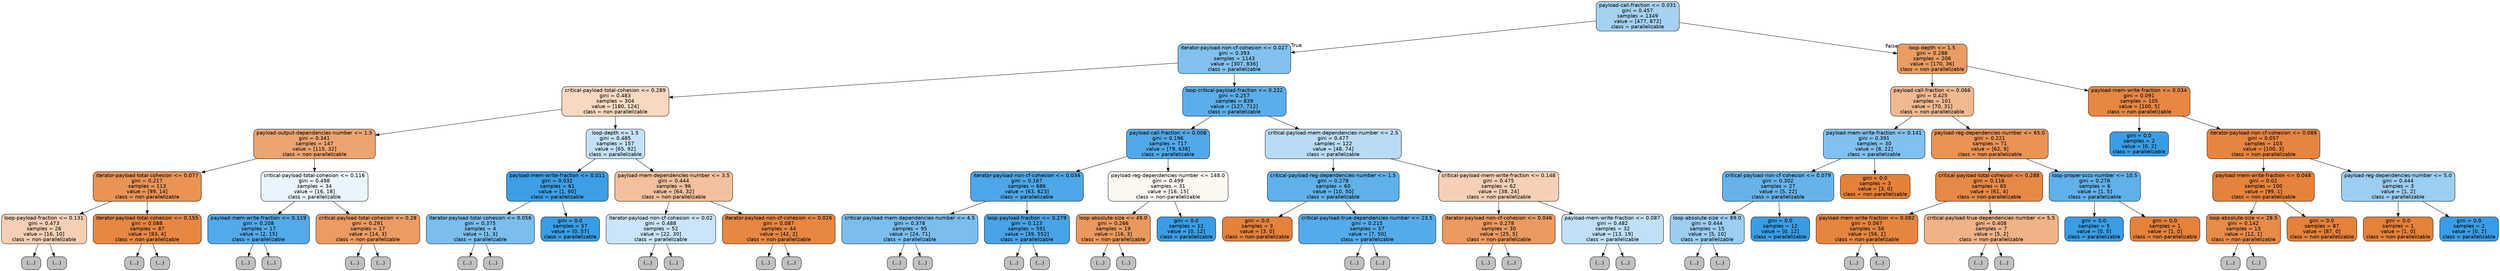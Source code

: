 digraph Tree {
node [shape=box, style="filled, rounded", color="black", fontname=helvetica] ;
edge [fontname=helvetica] ;
0 [label="payload-call-fraction <= 0.031\ngini = 0.457\nsamples = 1349\nvalue = [477, 872]\nclass = parallelizable", fillcolor="#399de574"] ;
1 [label="iterator-payload-non-cf-cohesion <= 0.027\ngini = 0.393\nsamples = 1143\nvalue = [307, 836]\nclass = parallelizable", fillcolor="#399de5a1"] ;
0 -> 1 [labeldistance=2.5, labelangle=45, headlabel="True"] ;
2 [label="critical-payload-total-cohesion <= 0.289\ngini = 0.483\nsamples = 304\nvalue = [180, 124]\nclass = non-parallelizable", fillcolor="#e581394f"] ;
1 -> 2 ;
3 [label="payload-output-dependencies-number <= 1.5\ngini = 0.341\nsamples = 147\nvalue = [115, 32]\nclass = non-parallelizable", fillcolor="#e58139b8"] ;
2 -> 3 ;
4 [label="iterator-payload-total-cohesion <= 0.077\ngini = 0.217\nsamples = 113\nvalue = [99, 14]\nclass = non-parallelizable", fillcolor="#e58139db"] ;
3 -> 4 ;
5 [label="loop-payload-fraction <= 0.131\ngini = 0.473\nsamples = 26\nvalue = [16, 10]\nclass = non-parallelizable", fillcolor="#e5813960"] ;
4 -> 5 ;
6 [label="(...)", fillcolor="#C0C0C0"] ;
5 -> 6 ;
13 [label="(...)", fillcolor="#C0C0C0"] ;
5 -> 13 ;
18 [label="iterator-payload-total-cohesion <= 0.155\ngini = 0.088\nsamples = 87\nvalue = [83, 4]\nclass = non-parallelizable", fillcolor="#e58139f3"] ;
4 -> 18 ;
19 [label="(...)", fillcolor="#C0C0C0"] ;
18 -> 19 ;
24 [label="(...)", fillcolor="#C0C0C0"] ;
18 -> 24 ;
29 [label="critical-payload-total-cohesion <= 0.116\ngini = 0.498\nsamples = 34\nvalue = [16, 18]\nclass = parallelizable", fillcolor="#399de51c"] ;
3 -> 29 ;
30 [label="payload-mem-write-fraction <= 0.119\ngini = 0.208\nsamples = 17\nvalue = [2, 15]\nclass = parallelizable", fillcolor="#399de5dd"] ;
29 -> 30 ;
31 [label="(...)", fillcolor="#C0C0C0"] ;
30 -> 31 ;
32 [label="(...)", fillcolor="#C0C0C0"] ;
30 -> 32 ;
35 [label="critical-payload-total-cohesion <= 0.28\ngini = 0.291\nsamples = 17\nvalue = [14, 3]\nclass = non-parallelizable", fillcolor="#e58139c8"] ;
29 -> 35 ;
36 [label="(...)", fillcolor="#C0C0C0"] ;
35 -> 36 ;
39 [label="(...)", fillcolor="#C0C0C0"] ;
35 -> 39 ;
42 [label="loop-depth <= 1.5\ngini = 0.485\nsamples = 157\nvalue = [65, 92]\nclass = parallelizable", fillcolor="#399de54b"] ;
2 -> 42 ;
43 [label="payload-mem-write-fraction <= 0.011\ngini = 0.032\nsamples = 61\nvalue = [1, 60]\nclass = parallelizable", fillcolor="#399de5fb"] ;
42 -> 43 ;
44 [label="iterator-payload-total-cohesion <= 0.056\ngini = 0.375\nsamples = 4\nvalue = [1, 3]\nclass = parallelizable", fillcolor="#399de5aa"] ;
43 -> 44 ;
45 [label="(...)", fillcolor="#C0C0C0"] ;
44 -> 45 ;
46 [label="(...)", fillcolor="#C0C0C0"] ;
44 -> 46 ;
47 [label="gini = 0.0\nsamples = 57\nvalue = [0, 57]\nclass = parallelizable", fillcolor="#399de5ff"] ;
43 -> 47 ;
48 [label="payload-mem-dependencies-number <= 3.5\ngini = 0.444\nsamples = 96\nvalue = [64, 32]\nclass = non-parallelizable", fillcolor="#e581397f"] ;
42 -> 48 ;
49 [label="iterator-payload-non-cf-cohesion <= 0.02\ngini = 0.488\nsamples = 52\nvalue = [22, 30]\nclass = parallelizable", fillcolor="#399de544"] ;
48 -> 49 ;
50 [label="(...)", fillcolor="#C0C0C0"] ;
49 -> 50 ;
59 [label="(...)", fillcolor="#C0C0C0"] ;
49 -> 59 ;
70 [label="iterator-payload-non-cf-cohesion <= 0.026\ngini = 0.087\nsamples = 44\nvalue = [42, 2]\nclass = non-parallelizable", fillcolor="#e58139f3"] ;
48 -> 70 ;
71 [label="(...)", fillcolor="#C0C0C0"] ;
70 -> 71 ;
76 [label="(...)", fillcolor="#C0C0C0"] ;
70 -> 76 ;
77 [label="loop-critical-payload-fraction <= 0.222\ngini = 0.257\nsamples = 839\nvalue = [127, 712]\nclass = parallelizable", fillcolor="#399de5d2"] ;
1 -> 77 ;
78 [label="payload-call-fraction <= 0.008\ngini = 0.196\nsamples = 717\nvalue = [79, 638]\nclass = parallelizable", fillcolor="#399de5df"] ;
77 -> 78 ;
79 [label="iterator-payload-non-cf-cohesion <= 0.034\ngini = 0.167\nsamples = 686\nvalue = [63, 623]\nclass = parallelizable", fillcolor="#399de5e5"] ;
78 -> 79 ;
80 [label="critical-payload-mem-dependencies-number <= 4.5\ngini = 0.378\nsamples = 95\nvalue = [24, 71]\nclass = parallelizable", fillcolor="#399de5a9"] ;
79 -> 80 ;
81 [label="(...)", fillcolor="#C0C0C0"] ;
80 -> 81 ;
100 [label="(...)", fillcolor="#C0C0C0"] ;
80 -> 100 ;
103 [label="loop-payload-fraction <= 0.279\ngini = 0.123\nsamples = 591\nvalue = [39, 552]\nclass = parallelizable", fillcolor="#399de5ed"] ;
79 -> 103 ;
104 [label="(...)", fillcolor="#C0C0C0"] ;
103 -> 104 ;
105 [label="(...)", fillcolor="#C0C0C0"] ;
103 -> 105 ;
182 [label="payload-reg-dependencies-number <= 148.0\ngini = 0.499\nsamples = 31\nvalue = [16, 15]\nclass = non-parallelizable", fillcolor="#e5813910"] ;
78 -> 182 ;
183 [label="loop-absolute-size <= 49.0\ngini = 0.266\nsamples = 19\nvalue = [16, 3]\nclass = non-parallelizable", fillcolor="#e58139cf"] ;
182 -> 183 ;
184 [label="(...)", fillcolor="#C0C0C0"] ;
183 -> 184 ;
187 [label="(...)", fillcolor="#C0C0C0"] ;
183 -> 187 ;
188 [label="gini = 0.0\nsamples = 12\nvalue = [0, 12]\nclass = parallelizable", fillcolor="#399de5ff"] ;
182 -> 188 ;
189 [label="critical-payload-mem-dependencies-number <= 2.5\ngini = 0.477\nsamples = 122\nvalue = [48, 74]\nclass = parallelizable", fillcolor="#399de55a"] ;
77 -> 189 ;
190 [label="critical-payload-reg-dependencies-number <= 1.5\ngini = 0.278\nsamples = 60\nvalue = [10, 50]\nclass = parallelizable", fillcolor="#399de5cc"] ;
189 -> 190 ;
191 [label="gini = 0.0\nsamples = 3\nvalue = [3, 0]\nclass = non-parallelizable", fillcolor="#e58139ff"] ;
190 -> 191 ;
192 [label="critical-payload-true-dependencies-number <= 23.5\ngini = 0.215\nsamples = 57\nvalue = [7, 50]\nclass = parallelizable", fillcolor="#399de5db"] ;
190 -> 192 ;
193 [label="(...)", fillcolor="#C0C0C0"] ;
192 -> 193 ;
208 [label="(...)", fillcolor="#C0C0C0"] ;
192 -> 208 ;
209 [label="critical-payload-mem-write-fraction <= 0.148\ngini = 0.475\nsamples = 62\nvalue = [38, 24]\nclass = non-parallelizable", fillcolor="#e581395e"] ;
189 -> 209 ;
210 [label="iterator-payload-non-cf-cohesion <= 0.046\ngini = 0.278\nsamples = 30\nvalue = [25, 5]\nclass = non-parallelizable", fillcolor="#e58139cc"] ;
209 -> 210 ;
211 [label="(...)", fillcolor="#C0C0C0"] ;
210 -> 211 ;
212 [label="(...)", fillcolor="#C0C0C0"] ;
210 -> 212 ;
219 [label="payload-mem-write-fraction <= 0.087\ngini = 0.482\nsamples = 32\nvalue = [13, 19]\nclass = parallelizable", fillcolor="#399de551"] ;
209 -> 219 ;
220 [label="(...)", fillcolor="#C0C0C0"] ;
219 -> 220 ;
231 [label="(...)", fillcolor="#C0C0C0"] ;
219 -> 231 ;
232 [label="loop-depth <= 1.5\ngini = 0.288\nsamples = 206\nvalue = [170, 36]\nclass = non-parallelizable", fillcolor="#e58139c9"] ;
0 -> 232 [labeldistance=2.5, labelangle=-45, headlabel="False"] ;
233 [label="payload-call-fraction <= 0.066\ngini = 0.425\nsamples = 101\nvalue = [70, 31]\nclass = non-parallelizable", fillcolor="#e581398e"] ;
232 -> 233 ;
234 [label="payload-mem-write-fraction <= 0.141\ngini = 0.391\nsamples = 30\nvalue = [8, 22]\nclass = parallelizable", fillcolor="#399de5a2"] ;
233 -> 234 ;
235 [label="critical-payload-non-cf-cohesion <= 0.079\ngini = 0.302\nsamples = 27\nvalue = [5, 22]\nclass = parallelizable", fillcolor="#399de5c5"] ;
234 -> 235 ;
236 [label="loop-absolute-size <= 89.0\ngini = 0.444\nsamples = 15\nvalue = [5, 10]\nclass = parallelizable", fillcolor="#399de57f"] ;
235 -> 236 ;
237 [label="(...)", fillcolor="#C0C0C0"] ;
236 -> 237 ;
242 [label="(...)", fillcolor="#C0C0C0"] ;
236 -> 242 ;
243 [label="gini = 0.0\nsamples = 12\nvalue = [0, 12]\nclass = parallelizable", fillcolor="#399de5ff"] ;
235 -> 243 ;
244 [label="gini = 0.0\nsamples = 3\nvalue = [3, 0]\nclass = non-parallelizable", fillcolor="#e58139ff"] ;
234 -> 244 ;
245 [label="payload-reg-dependencies-number <= 65.0\ngini = 0.221\nsamples = 71\nvalue = [62, 9]\nclass = non-parallelizable", fillcolor="#e58139da"] ;
233 -> 245 ;
246 [label="critical-payload-total-cohesion <= 0.288\ngini = 0.116\nsamples = 65\nvalue = [61, 4]\nclass = non-parallelizable", fillcolor="#e58139ee"] ;
245 -> 246 ;
247 [label="payload-mem-write-fraction <= 0.082\ngini = 0.067\nsamples = 58\nvalue = [56, 2]\nclass = non-parallelizable", fillcolor="#e58139f6"] ;
246 -> 247 ;
248 [label="(...)", fillcolor="#C0C0C0"] ;
247 -> 248 ;
251 [label="(...)", fillcolor="#C0C0C0"] ;
247 -> 251 ;
256 [label="critical-payload-true-dependencies-number <= 5.5\ngini = 0.408\nsamples = 7\nvalue = [5, 2]\nclass = non-parallelizable", fillcolor="#e5813999"] ;
246 -> 256 ;
257 [label="(...)", fillcolor="#C0C0C0"] ;
256 -> 257 ;
258 [label="(...)", fillcolor="#C0C0C0"] ;
256 -> 258 ;
259 [label="loop-proper-sccs-number <= 10.5\ngini = 0.278\nsamples = 6\nvalue = [1, 5]\nclass = parallelizable", fillcolor="#399de5cc"] ;
245 -> 259 ;
260 [label="gini = 0.0\nsamples = 5\nvalue = [0, 5]\nclass = parallelizable", fillcolor="#399de5ff"] ;
259 -> 260 ;
261 [label="gini = 0.0\nsamples = 1\nvalue = [1, 0]\nclass = non-parallelizable", fillcolor="#e58139ff"] ;
259 -> 261 ;
262 [label="payload-mem-write-fraction <= 0.034\ngini = 0.091\nsamples = 105\nvalue = [100, 5]\nclass = non-parallelizable", fillcolor="#e58139f2"] ;
232 -> 262 ;
263 [label="gini = 0.0\nsamples = 2\nvalue = [0, 2]\nclass = parallelizable", fillcolor="#399de5ff"] ;
262 -> 263 ;
264 [label="iterator-payload-non-cf-cohesion <= 0.088\ngini = 0.057\nsamples = 103\nvalue = [100, 3]\nclass = non-parallelizable", fillcolor="#e58139f7"] ;
262 -> 264 ;
265 [label="payload-mem-write-fraction <= 0.048\ngini = 0.02\nsamples = 100\nvalue = [99, 1]\nclass = non-parallelizable", fillcolor="#e58139fc"] ;
264 -> 265 ;
266 [label="loop-absolute-size <= 28.5\ngini = 0.142\nsamples = 13\nvalue = [12, 1]\nclass = non-parallelizable", fillcolor="#e58139ea"] ;
265 -> 266 ;
267 [label="(...)", fillcolor="#C0C0C0"] ;
266 -> 267 ;
268 [label="(...)", fillcolor="#C0C0C0"] ;
266 -> 268 ;
269 [label="gini = 0.0\nsamples = 87\nvalue = [87, 0]\nclass = non-parallelizable", fillcolor="#e58139ff"] ;
265 -> 269 ;
270 [label="payload-reg-dependencies-number <= 5.0\ngini = 0.444\nsamples = 3\nvalue = [1, 2]\nclass = parallelizable", fillcolor="#399de57f"] ;
264 -> 270 ;
271 [label="gini = 0.0\nsamples = 1\nvalue = [1, 0]\nclass = non-parallelizable", fillcolor="#e58139ff"] ;
270 -> 271 ;
272 [label="gini = 0.0\nsamples = 2\nvalue = [0, 2]\nclass = parallelizable", fillcolor="#399de5ff"] ;
270 -> 272 ;
}